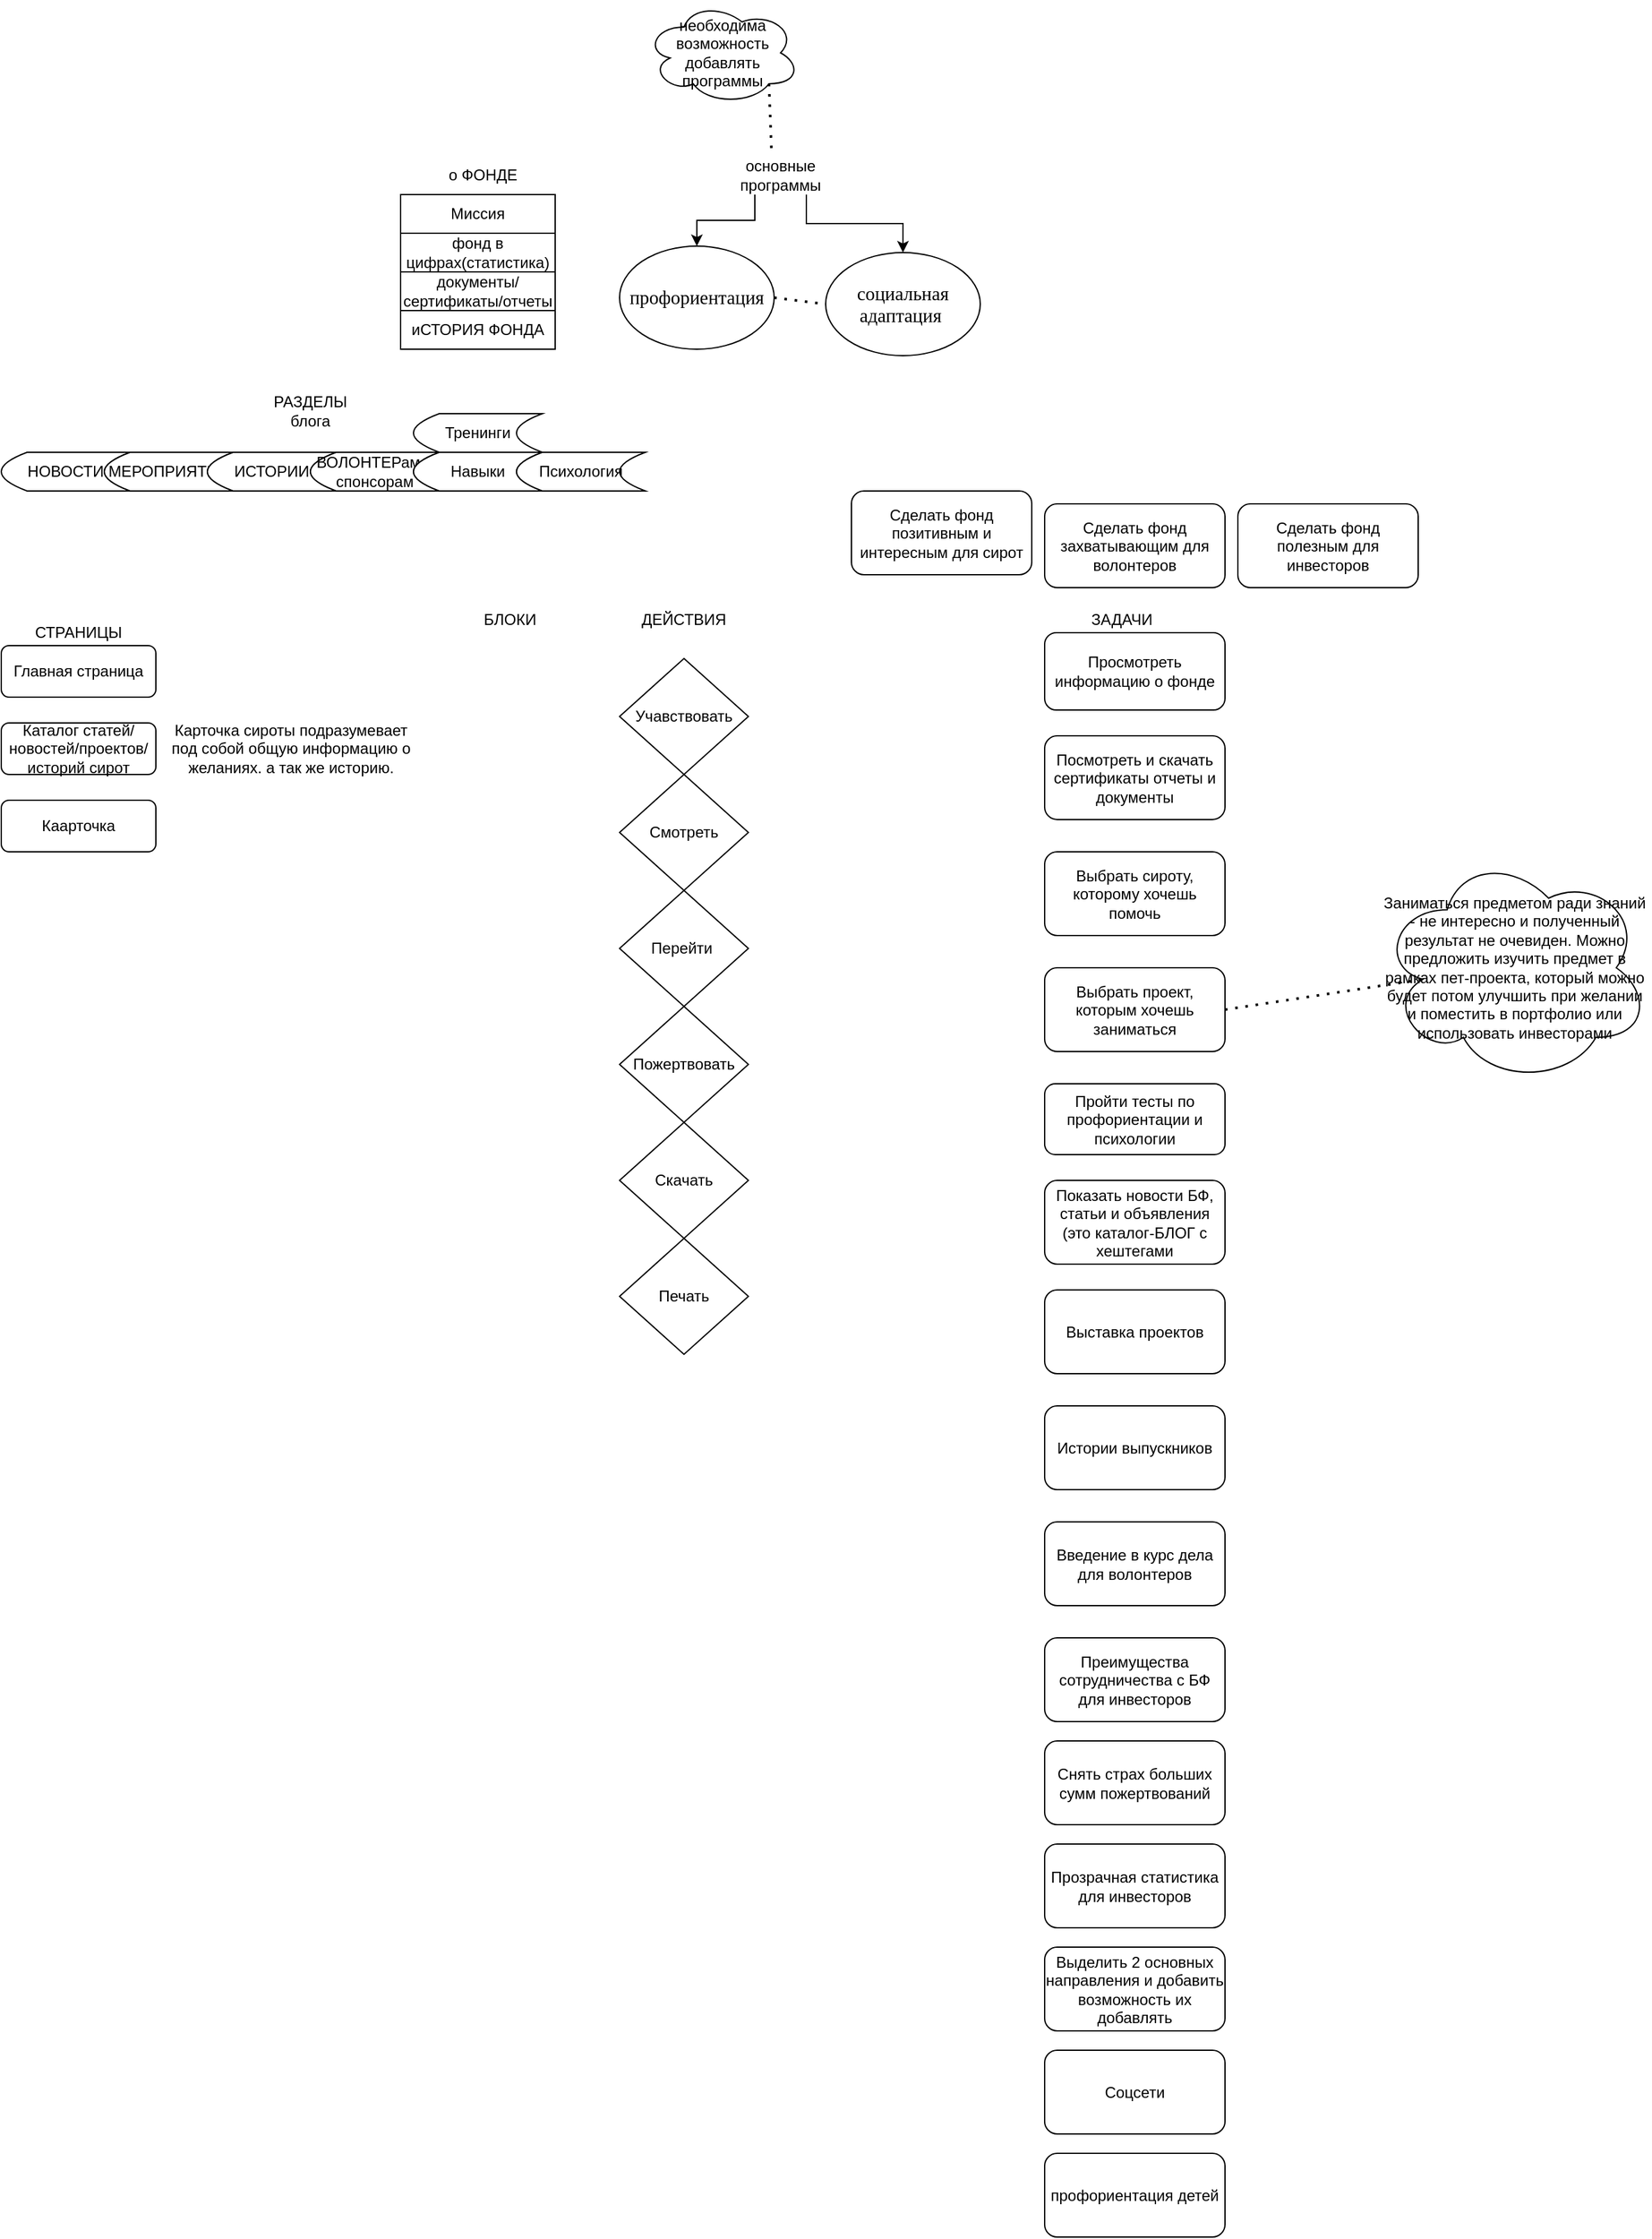 <mxfile version="13.7.5" type="github">
  <diagram id="C5RBs43oDa-KdzZeNtuy" name="Page-1">
    <mxGraphModel dx="1422" dy="1931" grid="1" gridSize="10" guides="1" tooltips="1" connect="1" arrows="1" fold="1" page="1" pageScale="1" pageWidth="827" pageHeight="1169" math="0" shadow="0">
      <root>
        <mxCell id="WIyWlLk6GJQsqaUBKTNV-0" />
        <mxCell id="WIyWlLk6GJQsqaUBKTNV-1" parent="WIyWlLk6GJQsqaUBKTNV-0" />
        <mxCell id="WIyWlLk6GJQsqaUBKTNV-3" value="Главная страница" style="rounded=1;whiteSpace=wrap;html=1;fontSize=12;glass=0;strokeWidth=1;shadow=0;" parent="WIyWlLk6GJQsqaUBKTNV-1" vertex="1">
          <mxGeometry y="30" width="120" height="40" as="geometry" />
        </mxCell>
        <mxCell id="j_ZyQGbrb5WWIaR_qc2B-1" value="Каталог статей/новостей/проектов/историй сирот" style="rounded=1;whiteSpace=wrap;html=1;fontSize=12;glass=0;strokeWidth=1;shadow=0;" vertex="1" parent="WIyWlLk6GJQsqaUBKTNV-1">
          <mxGeometry y="90" width="120" height="40" as="geometry" />
        </mxCell>
        <mxCell id="j_ZyQGbrb5WWIaR_qc2B-2" value="Каарточка" style="rounded=1;whiteSpace=wrap;html=1;fontSize=12;glass=0;strokeWidth=1;shadow=0;" vertex="1" parent="WIyWlLk6GJQsqaUBKTNV-1">
          <mxGeometry y="150" width="120" height="40" as="geometry" />
        </mxCell>
        <mxCell id="j_ZyQGbrb5WWIaR_qc2B-3" value="Просмотреть информацию о фонде" style="rounded=1;whiteSpace=wrap;html=1;fontSize=12;glass=0;strokeWidth=1;shadow=0;" vertex="1" parent="WIyWlLk6GJQsqaUBKTNV-1">
          <mxGeometry x="810" y="20" width="140" height="60" as="geometry" />
        </mxCell>
        <mxCell id="j_ZyQGbrb5WWIaR_qc2B-4" value="СТРАНИЦЫ" style="text;html=1;strokeColor=none;fillColor=none;align=center;verticalAlign=middle;whiteSpace=wrap;rounded=0;" vertex="1" parent="WIyWlLk6GJQsqaUBKTNV-1">
          <mxGeometry x="25" y="10" width="70" height="20" as="geometry" />
        </mxCell>
        <mxCell id="j_ZyQGbrb5WWIaR_qc2B-5" value="ЗАДАЧИ" style="text;html=1;strokeColor=none;fillColor=none;align=center;verticalAlign=middle;whiteSpace=wrap;rounded=0;" vertex="1" parent="WIyWlLk6GJQsqaUBKTNV-1">
          <mxGeometry x="830" width="80" height="20" as="geometry" />
        </mxCell>
        <mxCell id="j_ZyQGbrb5WWIaR_qc2B-6" value="БЛОКИ" style="text;html=1;strokeColor=none;fillColor=none;align=center;verticalAlign=middle;whiteSpace=wrap;rounded=0;" vertex="1" parent="WIyWlLk6GJQsqaUBKTNV-1">
          <mxGeometry x="360" width="70" height="20" as="geometry" />
        </mxCell>
        <mxCell id="j_ZyQGbrb5WWIaR_qc2B-7" value="ДЕЙСТВИЯ" style="text;html=1;strokeColor=none;fillColor=none;align=center;verticalAlign=middle;whiteSpace=wrap;rounded=0;" vertex="1" parent="WIyWlLk6GJQsqaUBKTNV-1">
          <mxGeometry x="495" width="70" height="20" as="geometry" />
        </mxCell>
        <mxCell id="j_ZyQGbrb5WWIaR_qc2B-8" value="Учавствовать" style="rhombus;whiteSpace=wrap;html=1;" vertex="1" parent="WIyWlLk6GJQsqaUBKTNV-1">
          <mxGeometry x="480" y="40" width="100" height="90" as="geometry" />
        </mxCell>
        <mxCell id="j_ZyQGbrb5WWIaR_qc2B-9" value="Смотреть" style="rhombus;whiteSpace=wrap;html=1;" vertex="1" parent="WIyWlLk6GJQsqaUBKTNV-1">
          <mxGeometry x="480" y="130" width="100" height="90" as="geometry" />
        </mxCell>
        <mxCell id="j_ZyQGbrb5WWIaR_qc2B-10" value="Перейти&amp;nbsp;" style="rhombus;whiteSpace=wrap;html=1;" vertex="1" parent="WIyWlLk6GJQsqaUBKTNV-1">
          <mxGeometry x="480" y="220" width="100" height="90" as="geometry" />
        </mxCell>
        <mxCell id="j_ZyQGbrb5WWIaR_qc2B-11" value="Пожертвовать" style="rhombus;whiteSpace=wrap;html=1;" vertex="1" parent="WIyWlLk6GJQsqaUBKTNV-1">
          <mxGeometry x="480" y="310" width="100" height="90" as="geometry" />
        </mxCell>
        <mxCell id="j_ZyQGbrb5WWIaR_qc2B-12" value="Посмотреть и скачать сертификаты отчеты и документы" style="rounded=1;whiteSpace=wrap;html=1;fontSize=12;glass=0;strokeWidth=1;shadow=0;" vertex="1" parent="WIyWlLk6GJQsqaUBKTNV-1">
          <mxGeometry x="810" y="100" width="140" height="65" as="geometry" />
        </mxCell>
        <mxCell id="j_ZyQGbrb5WWIaR_qc2B-13" value="Скачать" style="rhombus;whiteSpace=wrap;html=1;" vertex="1" parent="WIyWlLk6GJQsqaUBKTNV-1">
          <mxGeometry x="480" y="400" width="100" height="90" as="geometry" />
        </mxCell>
        <mxCell id="j_ZyQGbrb5WWIaR_qc2B-14" value="Печать" style="rhombus;whiteSpace=wrap;html=1;" vertex="1" parent="WIyWlLk6GJQsqaUBKTNV-1">
          <mxGeometry x="480" y="490" width="100" height="90" as="geometry" />
        </mxCell>
        <mxCell id="j_ZyQGbrb5WWIaR_qc2B-15" value="Выбрать сироту, которому хочешь помочь" style="rounded=1;whiteSpace=wrap;html=1;fontSize=12;glass=0;strokeWidth=1;shadow=0;" vertex="1" parent="WIyWlLk6GJQsqaUBKTNV-1">
          <mxGeometry x="810" y="190" width="140" height="65" as="geometry" />
        </mxCell>
        <mxCell id="j_ZyQGbrb5WWIaR_qc2B-16" value="Выбрать проект, которым хочешь заниматься" style="rounded=1;whiteSpace=wrap;html=1;fontSize=12;glass=0;strokeWidth=1;shadow=0;" vertex="1" parent="WIyWlLk6GJQsqaUBKTNV-1">
          <mxGeometry x="810" y="280" width="140" height="65" as="geometry" />
        </mxCell>
        <mxCell id="j_ZyQGbrb5WWIaR_qc2B-17" value="Пройти тесты по профориентации и психологии" style="rounded=1;whiteSpace=wrap;html=1;fontSize=12;glass=0;strokeWidth=1;shadow=0;" vertex="1" parent="WIyWlLk6GJQsqaUBKTNV-1">
          <mxGeometry x="810" y="370" width="140" height="55" as="geometry" />
        </mxCell>
        <mxCell id="j_ZyQGbrb5WWIaR_qc2B-21" value="Показать новости БФ, статьи и объявления (это каталог-БЛОГ с хештегами" style="rounded=1;whiteSpace=wrap;html=1;fontSize=12;glass=0;strokeWidth=1;shadow=0;" vertex="1" parent="WIyWlLk6GJQsqaUBKTNV-1">
          <mxGeometry x="810" y="445" width="140" height="65" as="geometry" />
        </mxCell>
        <mxCell id="j_ZyQGbrb5WWIaR_qc2B-22" value="Выставка проектов" style="rounded=1;whiteSpace=wrap;html=1;fontSize=12;glass=0;strokeWidth=1;shadow=0;" vertex="1" parent="WIyWlLk6GJQsqaUBKTNV-1">
          <mxGeometry x="810" y="530" width="140" height="65" as="geometry" />
        </mxCell>
        <mxCell id="j_ZyQGbrb5WWIaR_qc2B-23" value="Истории выпускников" style="rounded=1;whiteSpace=wrap;html=1;fontSize=12;glass=0;strokeWidth=1;shadow=0;" vertex="1" parent="WIyWlLk6GJQsqaUBKTNV-1">
          <mxGeometry x="810" y="620" width="140" height="65" as="geometry" />
        </mxCell>
        <mxCell id="j_ZyQGbrb5WWIaR_qc2B-24" value="Введение в курс дела для волонтеров" style="rounded=1;whiteSpace=wrap;html=1;fontSize=12;glass=0;strokeWidth=1;shadow=0;" vertex="1" parent="WIyWlLk6GJQsqaUBKTNV-1">
          <mxGeometry x="810" y="710" width="140" height="65" as="geometry" />
        </mxCell>
        <mxCell id="j_ZyQGbrb5WWIaR_qc2B-25" value="Преимущества сотрудничества с БФ для инвесторов" style="rounded=1;whiteSpace=wrap;html=1;fontSize=12;glass=0;strokeWidth=1;shadow=0;" vertex="1" parent="WIyWlLk6GJQsqaUBKTNV-1">
          <mxGeometry x="810" y="800" width="140" height="65" as="geometry" />
        </mxCell>
        <mxCell id="j_ZyQGbrb5WWIaR_qc2B-26" value="Снять страх больших сумм пожертвований" style="rounded=1;whiteSpace=wrap;html=1;fontSize=12;glass=0;strokeWidth=1;shadow=0;" vertex="1" parent="WIyWlLk6GJQsqaUBKTNV-1">
          <mxGeometry x="810" y="880" width="140" height="65" as="geometry" />
        </mxCell>
        <mxCell id="j_ZyQGbrb5WWIaR_qc2B-27" value="Прозрачная статистика для инвесторов" style="rounded=1;whiteSpace=wrap;html=1;fontSize=12;glass=0;strokeWidth=1;shadow=0;" vertex="1" parent="WIyWlLk6GJQsqaUBKTNV-1">
          <mxGeometry x="810" y="960" width="140" height="65" as="geometry" />
        </mxCell>
        <mxCell id="j_ZyQGbrb5WWIaR_qc2B-28" value="Выделить 2 основных направления и добавить возможность их добавлять" style="rounded=1;whiteSpace=wrap;html=1;fontSize=12;glass=0;strokeWidth=1;shadow=0;" vertex="1" parent="WIyWlLk6GJQsqaUBKTNV-1">
          <mxGeometry x="810" y="1040" width="140" height="65" as="geometry" />
        </mxCell>
        <mxCell id="j_ZyQGbrb5WWIaR_qc2B-29" value="Карточка сироты подразумевает под собой общую информацию о желаниях. а так же историю." style="text;html=1;strokeColor=none;fillColor=none;align=center;verticalAlign=middle;whiteSpace=wrap;rounded=0;" vertex="1" parent="WIyWlLk6GJQsqaUBKTNV-1">
          <mxGeometry x="130" y="74.38" width="190" height="71.25" as="geometry" />
        </mxCell>
        <mxCell id="j_ZyQGbrb5WWIaR_qc2B-30" value="Сделать фонд полезным для инвесторов" style="rounded=1;whiteSpace=wrap;html=1;fontSize=12;glass=0;strokeWidth=1;shadow=0;" vertex="1" parent="WIyWlLk6GJQsqaUBKTNV-1">
          <mxGeometry x="960" y="-80" width="140" height="65" as="geometry" />
        </mxCell>
        <mxCell id="j_ZyQGbrb5WWIaR_qc2B-31" value="Сделать фонд захватывающим для волонтеров" style="rounded=1;whiteSpace=wrap;html=1;fontSize=12;glass=0;strokeWidth=1;shadow=0;" vertex="1" parent="WIyWlLk6GJQsqaUBKTNV-1">
          <mxGeometry x="810" y="-80" width="140" height="65" as="geometry" />
        </mxCell>
        <mxCell id="j_ZyQGbrb5WWIaR_qc2B-33" value="Сделать фонд позитивным и интересным для сирот" style="rounded=1;whiteSpace=wrap;html=1;fontSize=12;glass=0;strokeWidth=1;shadow=0;" vertex="1" parent="WIyWlLk6GJQsqaUBKTNV-1">
          <mxGeometry x="660" y="-90" width="140" height="65" as="geometry" />
        </mxCell>
        <mxCell id="j_ZyQGbrb5WWIaR_qc2B-34" value="Соцсети" style="rounded=1;whiteSpace=wrap;html=1;fontSize=12;glass=0;strokeWidth=1;shadow=0;" vertex="1" parent="WIyWlLk6GJQsqaUBKTNV-1">
          <mxGeometry x="810" y="1120" width="140" height="65" as="geometry" />
        </mxCell>
        <mxCell id="j_ZyQGbrb5WWIaR_qc2B-35" value="РАЗДЕЛЫ блога" style="text;html=1;strokeColor=none;fillColor=none;align=center;verticalAlign=middle;whiteSpace=wrap;rounded=0;" vertex="1" parent="WIyWlLk6GJQsqaUBKTNV-1">
          <mxGeometry x="200" y="-167.5" width="80" height="30" as="geometry" />
        </mxCell>
        <mxCell id="j_ZyQGbrb5WWIaR_qc2B-36" value="&lt;span&gt;Заниматься предметом ради знаний - не интересно и полученный результат не очевиден. Можно предложить изучить предмет в рамках пет-проекта, который можно будет потом улучшить при желании и поместить в портфолио или использовать инвесторами&lt;/span&gt;" style="ellipse;shape=cloud;whiteSpace=wrap;html=1;" vertex="1" parent="WIyWlLk6GJQsqaUBKTNV-1">
          <mxGeometry x="1070" y="190" width="210" height="180" as="geometry" />
        </mxCell>
        <mxCell id="j_ZyQGbrb5WWIaR_qc2B-45" value="" style="endArrow=none;dashed=1;html=1;dashPattern=1 3;strokeWidth=2;entryX=0.16;entryY=0.55;entryDx=0;entryDy=0;entryPerimeter=0;exitX=1;exitY=0.5;exitDx=0;exitDy=0;" edge="1" parent="WIyWlLk6GJQsqaUBKTNV-1" source="j_ZyQGbrb5WWIaR_qc2B-16" target="j_ZyQGbrb5WWIaR_qc2B-36">
          <mxGeometry width="50" height="50" relative="1" as="geometry">
            <mxPoint x="930" y="310" as="sourcePoint" />
            <mxPoint x="980" y="260" as="targetPoint" />
          </mxGeometry>
        </mxCell>
        <mxCell id="j_ZyQGbrb5WWIaR_qc2B-47" value="НОВОСТИ" style="shape=dataStorage;whiteSpace=wrap;html=1;fixedSize=1;" vertex="1" parent="WIyWlLk6GJQsqaUBKTNV-1">
          <mxGeometry y="-120" width="100" height="30" as="geometry" />
        </mxCell>
        <mxCell id="j_ZyQGbrb5WWIaR_qc2B-48" value="МЕРОПРИЯТИЯ" style="shape=dataStorage;whiteSpace=wrap;html=1;fixedSize=1;" vertex="1" parent="WIyWlLk6GJQsqaUBKTNV-1">
          <mxGeometry x="80" y="-120" width="100" height="30" as="geometry" />
        </mxCell>
        <mxCell id="j_ZyQGbrb5WWIaR_qc2B-49" value="ИСТОРИИ" style="shape=dataStorage;whiteSpace=wrap;html=1;fixedSize=1;" vertex="1" parent="WIyWlLk6GJQsqaUBKTNV-1">
          <mxGeometry x="160" y="-120" width="100" height="30" as="geometry" />
        </mxCell>
        <mxCell id="j_ZyQGbrb5WWIaR_qc2B-50" value="ВОЛОНТЕРам и спонсорам" style="shape=dataStorage;whiteSpace=wrap;html=1;fixedSize=1;" vertex="1" parent="WIyWlLk6GJQsqaUBKTNV-1">
          <mxGeometry x="240" y="-120" width="100" height="30" as="geometry" />
        </mxCell>
        <mxCell id="j_ZyQGbrb5WWIaR_qc2B-51" value="о ФОНДЕ" style="text;html=1;strokeColor=none;fillColor=none;align=center;verticalAlign=middle;whiteSpace=wrap;rounded=0;" vertex="1" parent="WIyWlLk6GJQsqaUBKTNV-1">
          <mxGeometry x="334" y="-350" width="80" height="30" as="geometry" />
        </mxCell>
        <mxCell id="j_ZyQGbrb5WWIaR_qc2B-53" value="&lt;span&gt;иСТОРИЯ ФОНДА&lt;/span&gt;" style="rounded=0;whiteSpace=wrap;html=1;" vertex="1" parent="WIyWlLk6GJQsqaUBKTNV-1">
          <mxGeometry x="310" y="-230" width="120" height="30" as="geometry" />
        </mxCell>
        <mxCell id="j_ZyQGbrb5WWIaR_qc2B-55" value="фонд в цифрах(статистика)" style="rounded=0;whiteSpace=wrap;html=1;" vertex="1" parent="WIyWlLk6GJQsqaUBKTNV-1">
          <mxGeometry x="310" y="-290" width="120" height="30" as="geometry" />
        </mxCell>
        <mxCell id="j_ZyQGbrb5WWIaR_qc2B-56" value="&lt;span&gt;документы/сертификаты/отчеты&lt;/span&gt;" style="rounded=0;whiteSpace=wrap;html=1;" vertex="1" parent="WIyWlLk6GJQsqaUBKTNV-1">
          <mxGeometry x="310" y="-260" width="120" height="30" as="geometry" />
        </mxCell>
        <mxCell id="j_ZyQGbrb5WWIaR_qc2B-57" value="Тренинги" style="shape=dataStorage;whiteSpace=wrap;html=1;fixedSize=1;" vertex="1" parent="WIyWlLk6GJQsqaUBKTNV-1">
          <mxGeometry x="320" y="-150" width="100" height="30" as="geometry" />
        </mxCell>
        <mxCell id="j_ZyQGbrb5WWIaR_qc2B-58" value="&lt;span&gt;Миссия&lt;/span&gt;" style="rounded=0;whiteSpace=wrap;html=1;" vertex="1" parent="WIyWlLk6GJQsqaUBKTNV-1">
          <mxGeometry x="310" y="-320" width="120" height="30" as="geometry" />
        </mxCell>
        <mxCell id="j_ZyQGbrb5WWIaR_qc2B-59" value="профориентация детей" style="rounded=1;whiteSpace=wrap;html=1;fontSize=12;glass=0;strokeWidth=1;shadow=0;" vertex="1" parent="WIyWlLk6GJQsqaUBKTNV-1">
          <mxGeometry x="810" y="1200" width="140" height="65" as="geometry" />
        </mxCell>
        <mxCell id="j_ZyQGbrb5WWIaR_qc2B-67" style="edgeStyle=orthogonalEdgeStyle;rounded=0;orthogonalLoop=1;jettySize=auto;html=1;exitX=0.25;exitY=1;exitDx=0;exitDy=0;" edge="1" parent="WIyWlLk6GJQsqaUBKTNV-1" source="j_ZyQGbrb5WWIaR_qc2B-60" target="j_ZyQGbrb5WWIaR_qc2B-62">
          <mxGeometry relative="1" as="geometry" />
        </mxCell>
        <mxCell id="j_ZyQGbrb5WWIaR_qc2B-68" style="edgeStyle=orthogonalEdgeStyle;rounded=0;orthogonalLoop=1;jettySize=auto;html=1;exitX=0.75;exitY=1;exitDx=0;exitDy=0;" edge="1" parent="WIyWlLk6GJQsqaUBKTNV-1" source="j_ZyQGbrb5WWIaR_qc2B-60" target="j_ZyQGbrb5WWIaR_qc2B-63">
          <mxGeometry relative="1" as="geometry" />
        </mxCell>
        <mxCell id="j_ZyQGbrb5WWIaR_qc2B-60" value="основные программы" style="text;html=1;strokeColor=none;fillColor=none;align=center;verticalAlign=middle;whiteSpace=wrap;rounded=0;" vertex="1" parent="WIyWlLk6GJQsqaUBKTNV-1">
          <mxGeometry x="565" y="-350" width="80" height="30" as="geometry" />
        </mxCell>
        <mxCell id="j_ZyQGbrb5WWIaR_qc2B-62" value="&lt;span style=&quot;font-size: 11.0pt ; line-height: 115% ; font-family: &amp;#34;calibri&amp;#34; , &amp;#34;sans-serif&amp;#34;&quot;&gt;профориентация&lt;/span&gt;" style="ellipse;whiteSpace=wrap;html=1;" vertex="1" parent="WIyWlLk6GJQsqaUBKTNV-1">
          <mxGeometry x="480" y="-280" width="120" height="80" as="geometry" />
        </mxCell>
        <mxCell id="j_ZyQGbrb5WWIaR_qc2B-63" value="&lt;span style=&quot;font-size: 11.0pt ; line-height: 115% ; font-family: &amp;#34;calibri&amp;#34; , &amp;#34;sans-serif&amp;#34;&quot;&gt;социальная адаптация&amp;nbsp;&lt;/span&gt;" style="ellipse;whiteSpace=wrap;html=1;" vertex="1" parent="WIyWlLk6GJQsqaUBKTNV-1">
          <mxGeometry x="640" y="-275" width="120" height="80" as="geometry" />
        </mxCell>
        <mxCell id="j_ZyQGbrb5WWIaR_qc2B-64" value="необходима возможность добавлять программы" style="ellipse;shape=cloud;whiteSpace=wrap;html=1;" vertex="1" parent="WIyWlLk6GJQsqaUBKTNV-1">
          <mxGeometry x="500" y="-470" width="120" height="80" as="geometry" />
        </mxCell>
        <mxCell id="j_ZyQGbrb5WWIaR_qc2B-65" value="" style="endArrow=none;dashed=1;html=1;dashPattern=1 3;strokeWidth=2;entryX=0;entryY=0.5;entryDx=0;entryDy=0;" edge="1" parent="WIyWlLk6GJQsqaUBKTNV-1" target="j_ZyQGbrb5WWIaR_qc2B-63">
          <mxGeometry width="50" height="50" relative="1" as="geometry">
            <mxPoint x="600" y="-240" as="sourcePoint" />
            <mxPoint x="530" y="-290" as="targetPoint" />
          </mxGeometry>
        </mxCell>
        <mxCell id="j_ZyQGbrb5WWIaR_qc2B-66" value="" style="endArrow=none;dashed=1;html=1;dashPattern=1 3;strokeWidth=2;exitX=0.8;exitY=0.8;exitDx=0;exitDy=0;exitPerimeter=0;entryX=0.413;entryY=-0.033;entryDx=0;entryDy=0;entryPerimeter=0;" edge="1" parent="WIyWlLk6GJQsqaUBKTNV-1" source="j_ZyQGbrb5WWIaR_qc2B-64" target="j_ZyQGbrb5WWIaR_qc2B-60">
          <mxGeometry width="50" height="50" relative="1" as="geometry">
            <mxPoint x="480" y="-240" as="sourcePoint" />
            <mxPoint x="530" y="-290" as="targetPoint" />
          </mxGeometry>
        </mxCell>
        <mxCell id="j_ZyQGbrb5WWIaR_qc2B-69" value="Навыки" style="shape=dataStorage;whiteSpace=wrap;html=1;fixedSize=1;" vertex="1" parent="WIyWlLk6GJQsqaUBKTNV-1">
          <mxGeometry x="320" y="-120" width="100" height="30" as="geometry" />
        </mxCell>
        <mxCell id="j_ZyQGbrb5WWIaR_qc2B-70" value="Психология" style="shape=dataStorage;whiteSpace=wrap;html=1;fixedSize=1;" vertex="1" parent="WIyWlLk6GJQsqaUBKTNV-1">
          <mxGeometry x="400" y="-120" width="100" height="30" as="geometry" />
        </mxCell>
      </root>
    </mxGraphModel>
  </diagram>
</mxfile>

